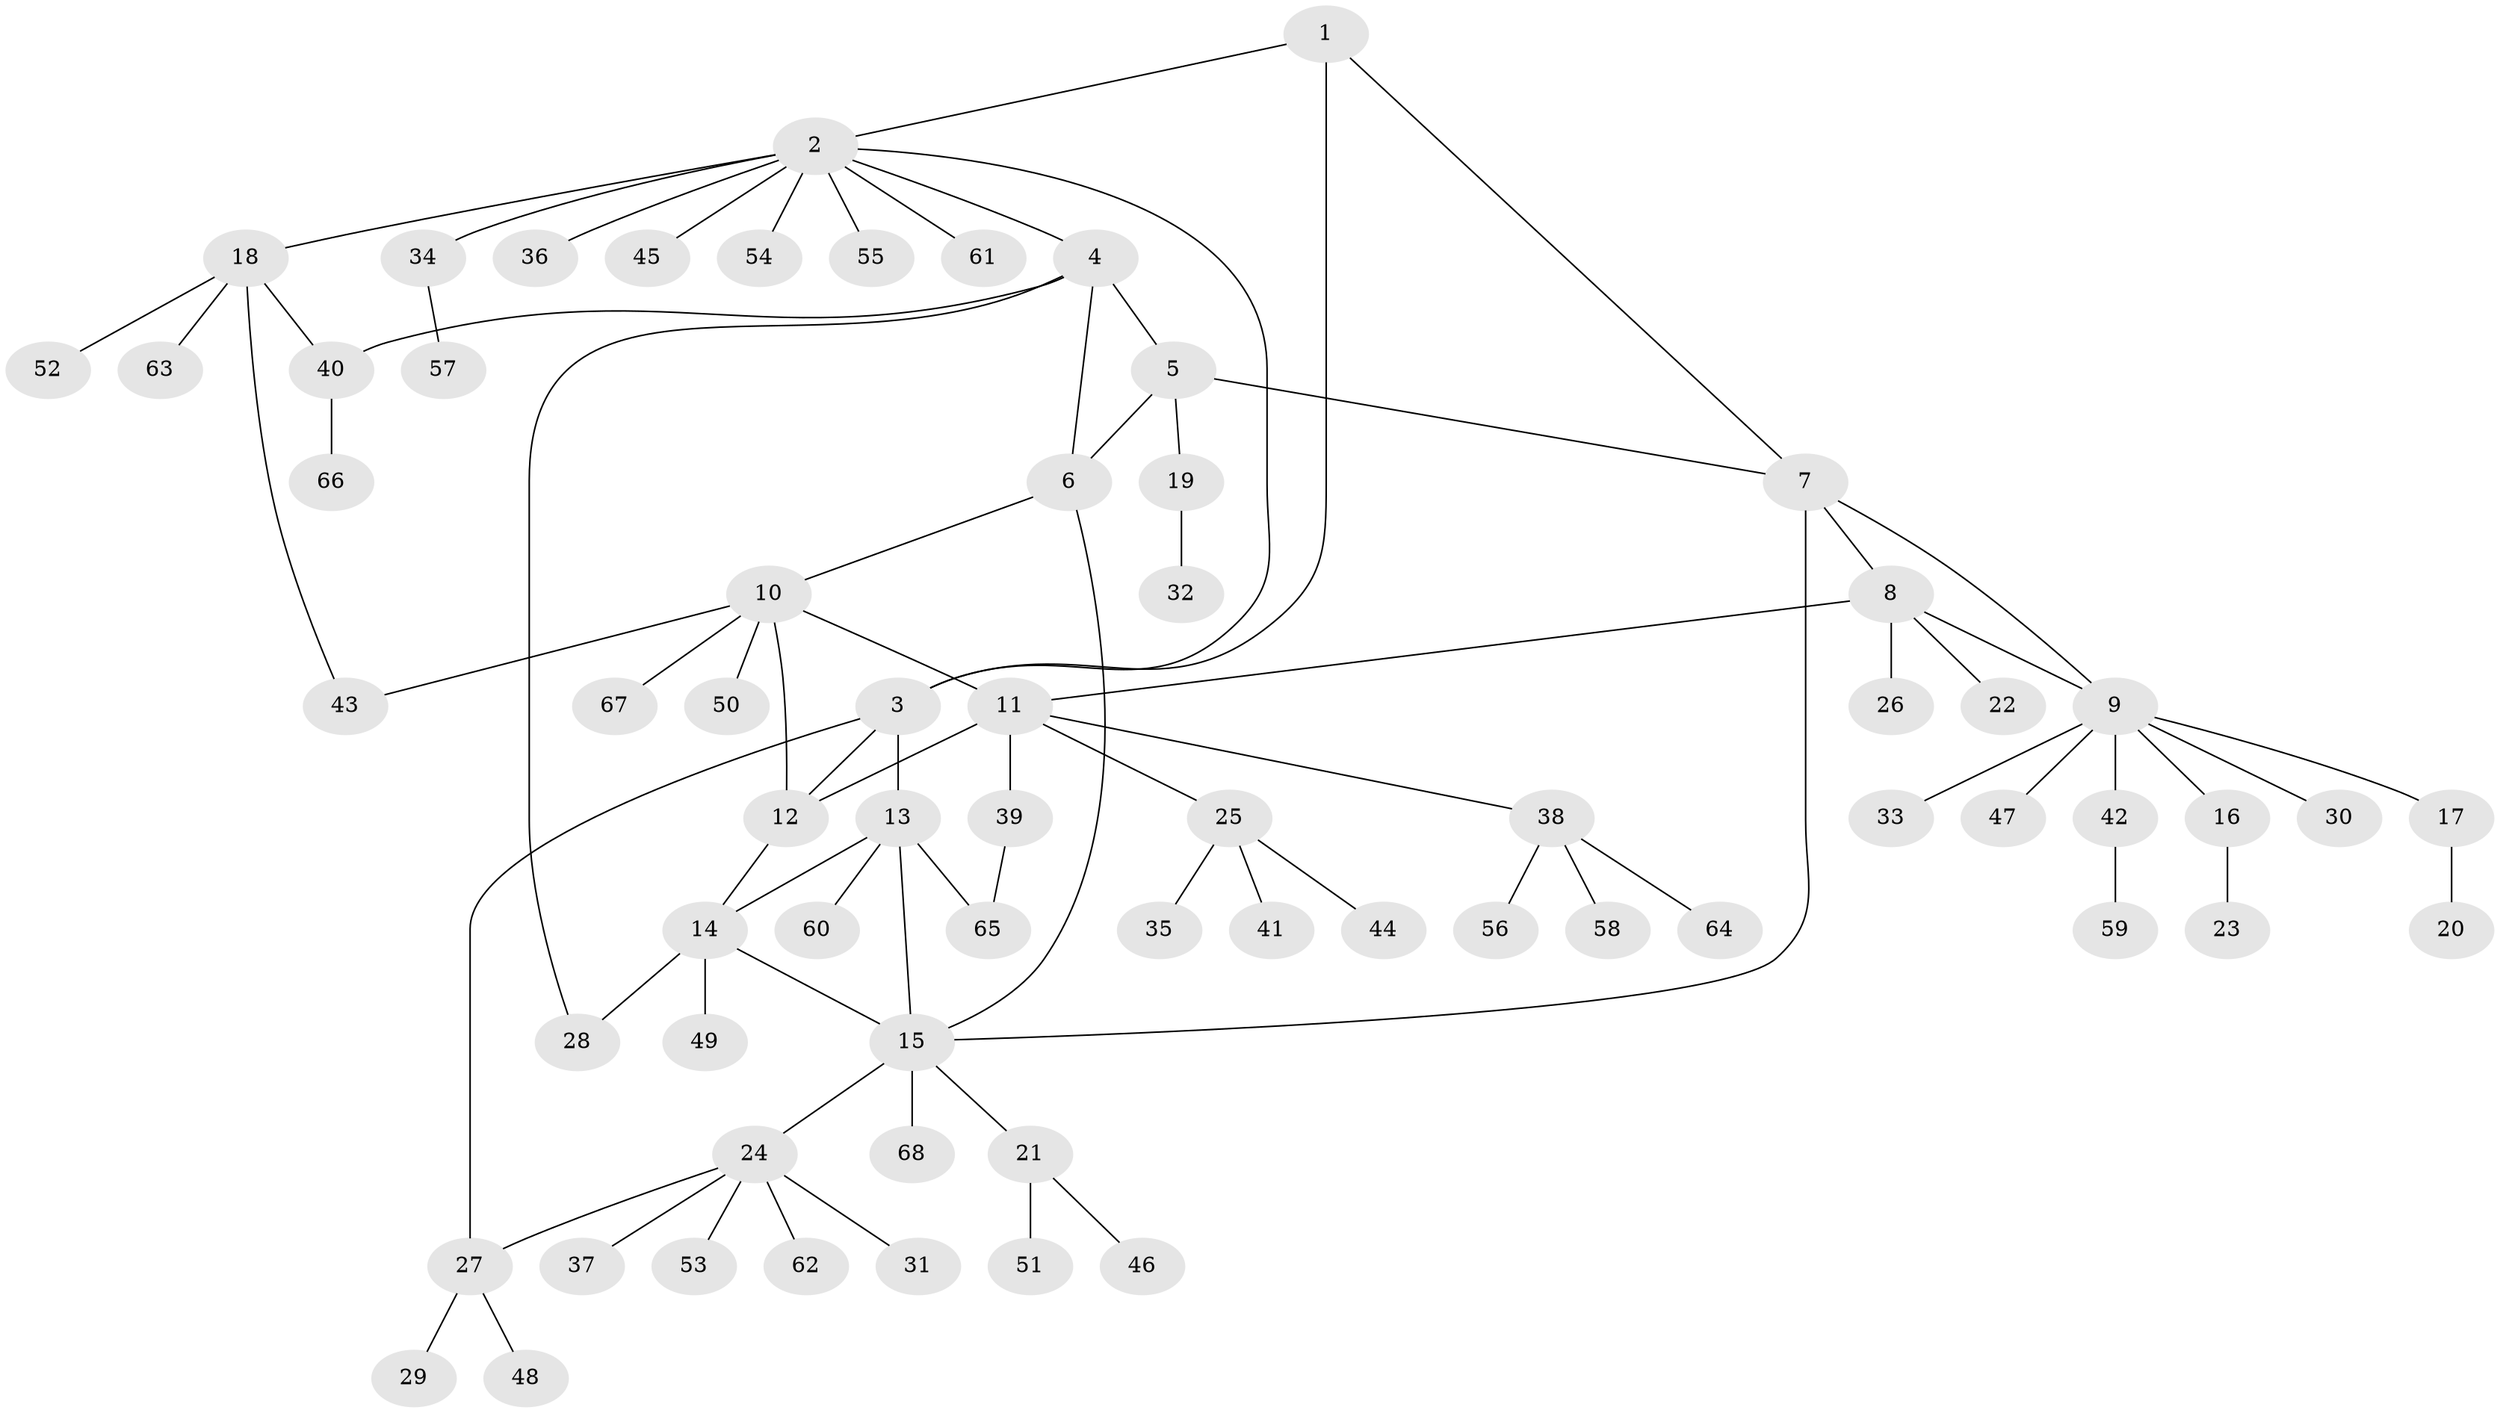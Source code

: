 // coarse degree distribution, {1: 0.85, 3: 0.05, 7: 0.05, 11: 0.05}
// Generated by graph-tools (version 1.1) at 2025/58/03/04/25 21:58:29]
// undirected, 68 vertices, 83 edges
graph export_dot {
graph [start="1"]
  node [color=gray90,style=filled];
  1;
  2;
  3;
  4;
  5;
  6;
  7;
  8;
  9;
  10;
  11;
  12;
  13;
  14;
  15;
  16;
  17;
  18;
  19;
  20;
  21;
  22;
  23;
  24;
  25;
  26;
  27;
  28;
  29;
  30;
  31;
  32;
  33;
  34;
  35;
  36;
  37;
  38;
  39;
  40;
  41;
  42;
  43;
  44;
  45;
  46;
  47;
  48;
  49;
  50;
  51;
  52;
  53;
  54;
  55;
  56;
  57;
  58;
  59;
  60;
  61;
  62;
  63;
  64;
  65;
  66;
  67;
  68;
  1 -- 2;
  1 -- 3;
  1 -- 7;
  2 -- 3;
  2 -- 4;
  2 -- 18;
  2 -- 34;
  2 -- 36;
  2 -- 45;
  2 -- 54;
  2 -- 55;
  2 -- 61;
  3 -- 12;
  3 -- 13;
  3 -- 27;
  4 -- 5;
  4 -- 6;
  4 -- 28;
  4 -- 40;
  5 -- 6;
  5 -- 7;
  5 -- 19;
  6 -- 10;
  6 -- 15;
  7 -- 8;
  7 -- 9;
  7 -- 15;
  8 -- 9;
  8 -- 11;
  8 -- 22;
  8 -- 26;
  9 -- 16;
  9 -- 17;
  9 -- 30;
  9 -- 33;
  9 -- 42;
  9 -- 47;
  10 -- 11;
  10 -- 12;
  10 -- 43;
  10 -- 50;
  10 -- 67;
  11 -- 12;
  11 -- 25;
  11 -- 38;
  11 -- 39;
  12 -- 14;
  13 -- 14;
  13 -- 15;
  13 -- 60;
  13 -- 65;
  14 -- 15;
  14 -- 28;
  14 -- 49;
  15 -- 21;
  15 -- 24;
  15 -- 68;
  16 -- 23;
  17 -- 20;
  18 -- 40;
  18 -- 43;
  18 -- 52;
  18 -- 63;
  19 -- 32;
  21 -- 46;
  21 -- 51;
  24 -- 27;
  24 -- 31;
  24 -- 37;
  24 -- 53;
  24 -- 62;
  25 -- 35;
  25 -- 41;
  25 -- 44;
  27 -- 29;
  27 -- 48;
  34 -- 57;
  38 -- 56;
  38 -- 58;
  38 -- 64;
  39 -- 65;
  40 -- 66;
  42 -- 59;
}
